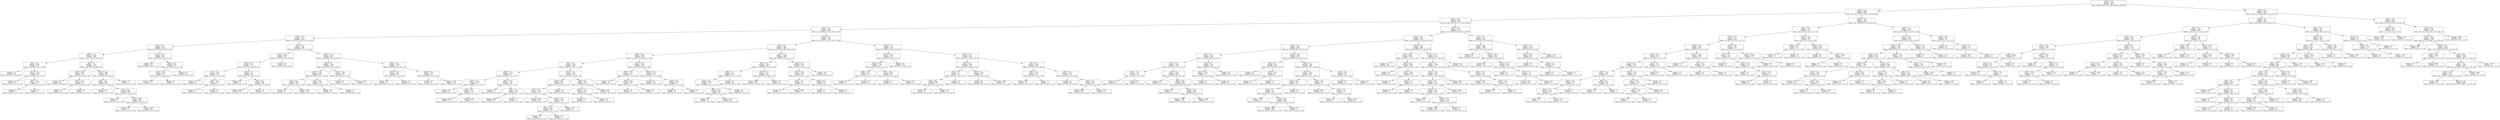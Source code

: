 digraph Tree {
node [shape=box] ;
0 [label="X[14] <= 0.5\nentropy = 3.168\nsamples = 8477\nvalue = [999, 936, 877, 955, 1000, 846, 951, 948, 965]"] ;
1 [label="X[2] <= 0.5\nentropy = 2.989\nsamples = 6307\nvalue = [557, 841, 782, 797, 0, 815, 789, 820, 906]"] ;
0 -> 1 [labeldistance=2.5, labelangle=45, headlabel="True"] ;
2 [label="X[11] <= 0.5\nentropy = 2.804\nsamples = 5377\nvalue = [0, 807, 716, 729, 0, 774, 704, 780, 867]"] ;
1 -> 2 ;
3 [label="X[17] <= 0.5\nentropy = 2.505\nsamples = 3158\nvalue = [0, 554, 318, 0, 0, 677, 297, 551, 761]"] ;
2 -> 3 ;
4 [label="X[23] <= 0.5\nentropy = 2.136\nsamples = 1651\nvalue = [0, 327, 151, 0, 0, 0, 173, 377, 623]"] ;
3 -> 4 ;
5 [label="X[5] <= 0.5\nentropy = 1.542\nsamples = 923\nvalue = [0, 167, 87, 0, 0, 0, 99, 0, 570]"] ;
4 -> 5 ;
6 [label="X[20] <= 0.5\nentropy = 1.068\nsamples = 694\nvalue = [0, 0, 77, 0, 0, 0, 99, 0, 518]"] ;
5 -> 6 ;
7 [label="X[8] <= 0.5\nentropy = 0.366\nsamples = 542\nvalue = [0, 0, 38, 0, 0, 0, 0, 0, 504]"] ;
6 -> 7 ;
8 [label="entropy = 0.0\nsamples = 502\nvalue = [0, 0, 0, 0, 0, 0, 0, 0, 502]"] ;
7 -> 8 ;
9 [label="X[12] <= 0.5\nentropy = 0.286\nsamples = 40\nvalue = [0, 0, 38, 0, 0, 0, 0, 0, 2]"] ;
7 -> 9 ;
10 [label="entropy = 0.0\nsamples = 37\nvalue = [0, 0, 37, 0, 0, 0, 0, 0, 0]"] ;
9 -> 10 ;
11 [label="X[3] <= 0.5\nentropy = 0.918\nsamples = 3\nvalue = [0, 0, 1, 0, 0, 0, 0, 0, 2]"] ;
9 -> 11 ;
12 [label="entropy = 0.0\nsamples = 1\nvalue = [0, 0, 1, 0, 0, 0, 0, 0, 0]"] ;
11 -> 12 ;
13 [label="entropy = 0.0\nsamples = 2\nvalue = [0, 0, 0, 0, 0, 0, 0, 0, 2]"] ;
11 -> 13 ;
14 [label="X[8] <= 0.5\nentropy = 1.223\nsamples = 152\nvalue = [0, 0, 39, 0, 0, 0, 99, 0, 14]"] ;
6 -> 14 ;
15 [label="X[16] <= 0.5\nentropy = 0.655\nsamples = 83\nvalue = [0, 0, 0, 0, 0, 0, 69, 0, 14]"] ;
14 -> 15 ;
16 [label="entropy = 0.0\nsamples = 66\nvalue = [0, 0, 0, 0, 0, 0, 66, 0, 0]"] ;
15 -> 16 ;
17 [label="X[13] <= 0.5\nentropy = 0.672\nsamples = 17\nvalue = [0, 0, 0, 0, 0, 0, 3, 0, 14]"] ;
15 -> 17 ;
18 [label="entropy = 0.0\nsamples = 14\nvalue = [0, 0, 0, 0, 0, 0, 0, 0, 14]"] ;
17 -> 18 ;
19 [label="entropy = 0.0\nsamples = 3\nvalue = [0, 0, 0, 0, 0, 0, 3, 0, 0]"] ;
17 -> 19 ;
20 [label="X[15] <= 0.5\nentropy = 0.988\nsamples = 69\nvalue = [0, 0, 39, 0, 0, 0, 30, 0, 0]"] ;
14 -> 20 ;
21 [label="X[9] <= 0.5\nentropy = 0.984\nsamples = 68\nvalue = [0, 0, 39, 0, 0, 0, 29, 0, 0]"] ;
20 -> 21 ;
22 [label="entropy = 0.0\nsamples = 2\nvalue = [0, 0, 2, 0, 0, 0, 0, 0, 0]"] ;
21 -> 22 ;
23 [label="X[1] <= 0.5\nentropy = 0.989\nsamples = 66\nvalue = [0, 0, 37, 0, 0, 0, 29, 0, 0]"] ;
21 -> 23 ;
24 [label="entropy = 0.0\nsamples = 1\nvalue = [0, 0, 0, 0, 0, 0, 1, 0, 0]"] ;
23 -> 24 ;
25 [label="X[3] <= 0.5\nentropy = 0.986\nsamples = 65\nvalue = [0, 0, 37, 0, 0, 0, 28, 0, 0]"] ;
23 -> 25 ;
26 [label="entropy = 0.0\nsamples = 1\nvalue = [0, 0, 1, 0, 0, 0, 0, 0, 0]"] ;
25 -> 26 ;
27 [label="entropy = 0.989\nsamples = 64\nvalue = [0, 0, 36, 0, 0, 0, 28, 0, 0]"] ;
25 -> 27 ;
28 [label="entropy = 0.0\nsamples = 1\nvalue = [0, 0, 0, 0, 0, 0, 1, 0, 0]"] ;
20 -> 28 ;
29 [label="X[12] <= 0.5\nentropy = 1.015\nsamples = 229\nvalue = [0, 167, 10, 0, 0, 0, 0, 0, 52]"] ;
5 -> 29 ;
30 [label="entropy = 0.0\nsamples = 162\nvalue = [0, 162, 0, 0, 0, 0, 0, 0, 0]"] ;
29 -> 30 ;
31 [label="X[26] <= 0.5\nentropy = 0.973\nsamples = 67\nvalue = [0, 5, 10, 0, 0, 0, 0, 0, 52]"] ;
29 -> 31 ;
32 [label="X[6] <= 0.5\nentropy = 0.918\nsamples = 15\nvalue = [0, 5, 10, 0, 0, 0, 0, 0, 0]"] ;
31 -> 32 ;
33 [label="entropy = 0.779\nsamples = 13\nvalue = [0, 3, 10, 0, 0, 0, 0, 0, 0]"] ;
32 -> 33 ;
34 [label="entropy = 0.0\nsamples = 2\nvalue = [0, 2, 0, 0, 0, 0, 0, 0, 0]"] ;
32 -> 34 ;
35 [label="entropy = 0.0\nsamples = 52\nvalue = [0, 0, 0, 0, 0, 0, 0, 0, 52]"] ;
31 -> 35 ;
36 [label="X[5] <= 0.5\nentropy = 1.891\nsamples = 728\nvalue = [0, 160, 64, 0, 0, 0, 74, 377, 53]"] ;
4 -> 36 ;
37 [label="X[13] <= 0.5\nentropy = 0.799\nsamples = 337\nvalue = [0, 0, 0, 0, 0, 0, 10, 276, 51]"] ;
36 -> 37 ;
38 [label="X[19] <= 0.5\nentropy = 1.337\nsamples = 116\nvalue = [0, 0, 0, 0, 0, 0, 10, 55, 51]"] ;
37 -> 38 ;
39 [label="X[7] <= 0.5\nentropy = 0.863\nsamples = 14\nvalue = [0, 0, 0, 0, 0, 0, 10, 4, 0]"] ;
38 -> 39 ;
40 [label="entropy = 0.0\nsamples = 5\nvalue = [0, 0, 0, 0, 0, 0, 5, 0, 0]"] ;
39 -> 40 ;
41 [label="X[9] <= 0.5\nentropy = 0.991\nsamples = 9\nvalue = [0, 0, 0, 0, 0, 0, 5, 4, 0]"] ;
39 -> 41 ;
42 [label="entropy = 0.0\nsamples = 5\nvalue = [0, 0, 0, 0, 0, 0, 5, 0, 0]"] ;
41 -> 42 ;
43 [label="entropy = 0.0\nsamples = 4\nvalue = [0, 0, 0, 0, 0, 0, 0, 4, 0]"] ;
41 -> 43 ;
44 [label="X[26] <= 0.5\nentropy = 1.0\nsamples = 102\nvalue = [0, 0, 0, 0, 0, 0, 0, 51, 51]"] ;
38 -> 44 ;
45 [label="entropy = 0.0\nsamples = 8\nvalue = [0, 0, 0, 0, 0, 0, 0, 8, 0]"] ;
44 -> 45 ;
46 [label="X[3] <= 0.5\nentropy = 0.995\nsamples = 94\nvalue = [0, 0, 0, 0, 0, 0, 0, 43, 51]"] ;
44 -> 46 ;
47 [label="entropy = 0.991\nsamples = 92\nvalue = [0, 0, 0, 0, 0, 0, 0, 41, 51]"] ;
46 -> 47 ;
48 [label="entropy = 0.0\nsamples = 2\nvalue = [0, 0, 0, 0, 0, 0, 0, 2, 0]"] ;
46 -> 48 ;
49 [label="entropy = 0.0\nsamples = 221\nvalue = [0, 0, 0, 0, 0, 0, 0, 221, 0]"] ;
37 -> 49 ;
50 [label="X[20] <= 0.5\nentropy = 1.926\nsamples = 391\nvalue = [0, 160, 64, 0, 0, 0, 64, 101, 2]"] ;
36 -> 50 ;
51 [label="X[8] <= 0.5\nentropy = 1.189\nsamples = 218\nvalue = [0, 110, 8, 0, 0, 0, 0, 100, 0]"] ;
50 -> 51 ;
52 [label="X[25] <= 0.5\nentropy = 0.999\nsamples = 207\nvalue = [0, 108, 0, 0, 0, 0, 0, 99, 0]"] ;
51 -> 52 ;
53 [label="X[6] <= 0.5\nentropy = 0.993\nsamples = 193\nvalue = [0, 106, 0, 0, 0, 0, 0, 87, 0]"] ;
52 -> 53 ;
54 [label="entropy = 0.0\nsamples = 8\nvalue = [0, 8, 0, 0, 0, 0, 0, 0, 0]"] ;
53 -> 54 ;
55 [label="entropy = 0.997\nsamples = 185\nvalue = [0, 98, 0, 0, 0, 0, 0, 87, 0]"] ;
53 -> 55 ;
56 [label="X[13] <= 0.5\nentropy = 0.592\nsamples = 14\nvalue = [0, 2, 0, 0, 0, 0, 0, 12, 0]"] ;
52 -> 56 ;
57 [label="entropy = 0.0\nsamples = 10\nvalue = [0, 0, 0, 0, 0, 0, 0, 10, 0]"] ;
56 -> 57 ;
58 [label="entropy = 1.0\nsamples = 4\nvalue = [0, 2, 0, 0, 0, 0, 0, 2, 0]"] ;
56 -> 58 ;
59 [label="X[1] <= 0.5\nentropy = 1.096\nsamples = 11\nvalue = [0, 2, 8, 0, 0, 0, 0, 1, 0]"] ;
51 -> 59 ;
60 [label="entropy = 0.0\nsamples = 8\nvalue = [0, 0, 8, 0, 0, 0, 0, 0, 0]"] ;
59 -> 60 ;
61 [label="entropy = 0.918\nsamples = 3\nvalue = [0, 2, 0, 0, 0, 0, 0, 1, 0]"] ;
59 -> 61 ;
62 [label="X[16] <= 0.5\nentropy = 1.692\nsamples = 173\nvalue = [0, 50, 56, 0, 0, 0, 64, 1, 2]"] ;
50 -> 62 ;
63 [label="X[10] <= 0.5\nentropy = 0.208\nsamples = 61\nvalue = [0, 0, 0, 0, 0, 0, 59, 0, 2]"] ;
62 -> 63 ;
64 [label="entropy = 0.0\nsamples = 2\nvalue = [0, 0, 0, 0, 0, 0, 0, 0, 2]"] ;
63 -> 64 ;
65 [label="entropy = 0.0\nsamples = 59\nvalue = [0, 0, 0, 0, 0, 0, 59, 0, 0]"] ;
63 -> 65 ;
66 [label="X[26] <= 0.5\nentropy = 1.28\nsamples = 112\nvalue = [0, 50, 56, 0, 0, 0, 5, 1, 0]"] ;
62 -> 66 ;
67 [label="entropy = 0.0\nsamples = 2\nvalue = [0, 2, 0, 0, 0, 0, 0, 0, 0]"] ;
66 -> 67 ;
68 [label="entropy = 1.282\nsamples = 110\nvalue = [0, 48, 56, 0, 0, 0, 5, 1, 0]"] ;
66 -> 68 ;
69 [label="X[4] <= 0.5\nentropy = 2.254\nsamples = 1507\nvalue = [0, 227, 167, 0, 0, 677, 124, 174, 138]"] ;
3 -> 69 ;
70 [label="X[0] <= 0.5\nentropy = 2.001\nsamples = 1057\nvalue = [0, 227, 58, 0, 0, 518, 106, 13, 135]"] ;
69 -> 70 ;
71 [label="X[8] <= 0.5\nentropy = 2.064\nsamples = 388\nvalue = [0, 49, 10, 0, 0, 93, 101, 1, 134]"] ;
70 -> 71 ;
72 [label="X[3] <= 0.5\nentropy = 1.924\nsamples = 241\nvalue = [0, 49, 0, 0, 0, 85, 77, 1, 29]"] ;
71 -> 72 ;
73 [label="X[6] <= 0.5\nentropy = 1.349\nsamples = 71\nvalue = [0, 49, 0, 0, 0, 4, 11, 0, 7]"] ;
72 -> 73 ;
74 [label="X[21] <= 0.5\nentropy = 0.534\nsamples = 51\nvalue = [0, 46, 0, 0, 0, 0, 4, 0, 1]"] ;
73 -> 74 ;
75 [label="entropy = 0.0\nsamples = 33\nvalue = [0, 33, 0, 0, 0, 0, 0, 0, 0]"] ;
74 -> 75 ;
76 [label="X[18] <= 0.5\nentropy = 1.053\nsamples = 18\nvalue = [0, 13, 0, 0, 0, 0, 4, 0, 1]"] ;
74 -> 76 ;
77 [label="entropy = 0.837\nsamples = 15\nvalue = [0, 11, 0, 0, 0, 0, 4, 0, 0]"] ;
76 -> 77 ;
78 [label="entropy = 0.918\nsamples = 3\nvalue = [0, 2, 0, 0, 0, 0, 0, 0, 1]"] ;
76 -> 78 ;
79 [label="X[24] <= 0.5\nentropy = 1.926\nsamples = 20\nvalue = [0, 3, 0, 0, 0, 4, 7, 0, 6]"] ;
73 -> 79 ;
80 [label="entropy = 0.0\nsamples = 6\nvalue = [0, 0, 0, 0, 0, 0, 0, 0, 6]"] ;
79 -> 80 ;
81 [label="X[9] <= 0.5\nentropy = 1.493\nsamples = 14\nvalue = [0, 3, 0, 0, 0, 4, 7, 0, 0]"] ;
79 -> 81 ;
82 [label="entropy = 0.946\nsamples = 11\nvalue = [0, 0, 0, 0, 0, 4, 7, 0, 0]"] ;
81 -> 82 ;
83 [label="entropy = 0.0\nsamples = 3\nvalue = [0, 3, 0, 0, 0, 0, 0, 0, 0]"] ;
81 -> 83 ;
84 [label="X[23] <= 0.5\nentropy = 1.465\nsamples = 170\nvalue = [0, 0, 0, 0, 0, 81, 66, 1, 22]"] ;
72 -> 84 ;
85 [label="X[24] <= 0.5\nentropy = 0.975\nsamples = 85\nvalue = [0, 0, 0, 0, 0, 61, 2, 0, 22]"] ;
84 -> 85 ;
86 [label="X[20] <= 0.5\nentropy = 1.169\nsamples = 55\nvalue = [0, 0, 0, 0, 0, 31, 2, 0, 22]"] ;
85 -> 86 ;
87 [label="entropy = 0.998\nsamples = 42\nvalue = [0, 0, 0, 0, 0, 22, 0, 0, 20]"] ;
86 -> 87 ;
88 [label="X[13] <= 0.5\nentropy = 1.198\nsamples = 13\nvalue = [0, 0, 0, 0, 0, 9, 2, 0, 2]"] ;
86 -> 88 ;
89 [label="X[6] <= 0.5\nentropy = 0.469\nsamples = 10\nvalue = [0, 0, 0, 0, 0, 9, 1, 0, 0]"] ;
88 -> 89 ;
90 [label="entropy = 0.0\nsamples = 9\nvalue = [0, 0, 0, 0, 0, 9, 0, 0, 0]"] ;
89 -> 90 ;
91 [label="entropy = 0.0\nsamples = 1\nvalue = [0, 0, 0, 0, 0, 0, 1, 0, 0]"] ;
89 -> 91 ;
92 [label="entropy = 0.918\nsamples = 3\nvalue = [0, 0, 0, 0, 0, 0, 1, 0, 2]"] ;
88 -> 92 ;
93 [label="entropy = 0.0\nsamples = 30\nvalue = [0, 0, 0, 0, 0, 30, 0, 0, 0]"] ;
85 -> 93 ;
94 [label="X[6] <= 0.5\nentropy = 0.875\nsamples = 85\nvalue = [0, 0, 0, 0, 0, 20, 64, 1, 0]"] ;
84 -> 94 ;
95 [label="X[20] <= 0.5\nentropy = 0.139\nsamples = 51\nvalue = [0, 0, 0, 0, 0, 0, 50, 1, 0]"] ;
94 -> 95 ;
96 [label="entropy = 0.0\nsamples = 1\nvalue = [0, 0, 0, 0, 0, 0, 0, 1, 0]"] ;
95 -> 96 ;
97 [label="entropy = 0.0\nsamples = 50\nvalue = [0, 0, 0, 0, 0, 0, 50, 0, 0]"] ;
95 -> 97 ;
98 [label="entropy = 0.977\nsamples = 34\nvalue = [0, 0, 0, 0, 0, 20, 14, 0, 0]"] ;
94 -> 98 ;
99 [label="X[13] <= 0.5\nentropy = 1.266\nsamples = 147\nvalue = [0, 0, 10, 0, 0, 8, 24, 0, 105]"] ;
71 -> 99 ;
100 [label="X[22] <= 0.5\nentropy = 1.195\nsamples = 35\nvalue = [0, 0, 4, 0, 0, 7, 24, 0, 0]"] ;
99 -> 100 ;
101 [label="entropy = 0.0\nsamples = 24\nvalue = [0, 0, 0, 0, 0, 0, 24, 0, 0]"] ;
100 -> 101 ;
102 [label="X[19] <= 0.5\nentropy = 0.946\nsamples = 11\nvalue = [0, 0, 4, 0, 0, 7, 0, 0, 0]"] ;
100 -> 102 ;
103 [label="entropy = 0.0\nsamples = 4\nvalue = [0, 0, 4, 0, 0, 0, 0, 0, 0]"] ;
102 -> 103 ;
104 [label="entropy = 0.0\nsamples = 7\nvalue = [0, 0, 0, 0, 0, 7, 0, 0, 0]"] ;
102 -> 104 ;
105 [label="X[24] <= 0.5\nentropy = 0.374\nsamples = 112\nvalue = [0, 0, 6, 0, 0, 1, 0, 0, 105]"] ;
99 -> 105 ;
106 [label="entropy = 0.0\nsamples = 105\nvalue = [0, 0, 0, 0, 0, 0, 0, 0, 105]"] ;
105 -> 106 ;
107 [label="X[20] <= 0.5\nentropy = 0.592\nsamples = 7\nvalue = [0, 0, 6, 0, 0, 1, 0, 0, 0]"] ;
105 -> 107 ;
108 [label="entropy = 0.0\nsamples = 6\nvalue = [0, 0, 6, 0, 0, 0, 0, 0, 0]"] ;
107 -> 108 ;
109 [label="entropy = 0.0\nsamples = 1\nvalue = [0, 0, 0, 0, 0, 1, 0, 0, 0]"] ;
107 -> 109 ;
110 [label="X[7] <= 0.5\nentropy = 1.368\nsamples = 669\nvalue = [0, 178, 48, 0, 0, 425, 5, 12, 1]"] ;
70 -> 110 ;
111 [label="X[20] <= 0.5\nentropy = 1.505\nsamples = 344\nvalue = [0, 178, 48, 0, 0, 113, 0, 5, 0]"] ;
110 -> 111 ;
112 [label="X[9] <= 0.5\nentropy = 0.751\nsamples = 197\nvalue = [0, 169, 20, 0, 0, 3, 0, 5, 0]"] ;
111 -> 112 ;
113 [label="X[25] <= 0.5\nentropy = 0.309\nsamples = 177\nvalue = [0, 169, 0, 0, 0, 3, 0, 5, 0]"] ;
112 -> 113 ;
114 [label="X[23] <= 0.5\nentropy = 0.501\nsamples = 94\nvalue = [0, 86, 0, 0, 0, 3, 0, 5, 0]"] ;
113 -> 114 ;
115 [label="entropy = 0.0\nsamples = 12\nvalue = [0, 12, 0, 0, 0, 0, 0, 0, 0]"] ;
114 -> 115 ;
116 [label="entropy = 0.554\nsamples = 82\nvalue = [0, 74, 0, 0, 0, 3, 0, 5, 0]"] ;
114 -> 116 ;
117 [label="entropy = 0.0\nsamples = 83\nvalue = [0, 83, 0, 0, 0, 0, 0, 0, 0]"] ;
113 -> 117 ;
118 [label="entropy = 0.0\nsamples = 20\nvalue = [0, 0, 20, 0, 0, 0, 0, 0, 0]"] ;
112 -> 118 ;
119 [label="X[12] <= 0.5\nentropy = 1.015\nsamples = 147\nvalue = [0, 9, 28, 0, 0, 110, 0, 0, 0]"] ;
111 -> 119 ;
120 [label="entropy = 0.813\nsamples = 132\nvalue = [0, 9, 13, 0, 0, 110, 0, 0, 0]"] ;
119 -> 120 ;
121 [label="entropy = 0.0\nsamples = 15\nvalue = [0, 0, 15, 0, 0, 0, 0, 0, 0]"] ;
119 -> 121 ;
122 [label="X[18] <= 0.5\nentropy = 0.294\nsamples = 325\nvalue = [0, 0, 0, 0, 0, 312, 5, 7, 1]"] ;
110 -> 122 ;
123 [label="X[12] <= 0.5\nentropy = 1.788\nsamples = 18\nvalue = [0, 0, 0, 0, 0, 5, 5, 7, 1]"] ;
122 -> 123 ;
124 [label="X[23] <= 0.5\nentropy = 1.0\nsamples = 10\nvalue = [0, 0, 0, 0, 0, 5, 5, 0, 0]"] ;
123 -> 124 ;
125 [label="entropy = 0.0\nsamples = 1\nvalue = [0, 0, 0, 0, 0, 0, 1, 0, 0]"] ;
124 -> 125 ;
126 [label="entropy = 0.991\nsamples = 9\nvalue = [0, 0, 0, 0, 0, 5, 4, 0, 0]"] ;
124 -> 126 ;
127 [label="X[26] <= 0.5\nentropy = 0.544\nsamples = 8\nvalue = [0, 0, 0, 0, 0, 0, 0, 7, 1]"] ;
123 -> 127 ;
128 [label="entropy = 0.0\nsamples = 7\nvalue = [0, 0, 0, 0, 0, 0, 0, 7, 0]"] ;
127 -> 128 ;
129 [label="entropy = 0.0\nsamples = 1\nvalue = [0, 0, 0, 0, 0, 0, 0, 0, 1]"] ;
127 -> 129 ;
130 [label="entropy = 0.0\nsamples = 307\nvalue = [0, 0, 0, 0, 0, 307, 0, 0, 0]"] ;
122 -> 130 ;
131 [label="X[23] <= 0.5\nentropy = 1.79\nsamples = 450\nvalue = [0, 0, 109, 0, 0, 159, 18, 161, 3]"] ;
69 -> 131 ;
132 [label="X[13] <= 0.5\nentropy = 0.923\nsamples = 157\nvalue = [0, 0, 12, 0, 0, 129, 13, 0, 3]"] ;
131 -> 132 ;
133 [label="X[25] <= 0.5\nentropy = 1.708\nsamples = 31\nvalue = [0, 0, 12, 0, 0, 3, 13, 0, 3]"] ;
132 -> 133 ;
134 [label="X[8] <= 0.5\nentropy = 0.722\nsamples = 15\nvalue = [0, 0, 12, 0, 0, 0, 0, 0, 3]"] ;
133 -> 134 ;
135 [label="entropy = 0.0\nsamples = 3\nvalue = [0, 0, 0, 0, 0, 0, 0, 0, 3]"] ;
134 -> 135 ;
136 [label="entropy = 0.0\nsamples = 12\nvalue = [0, 0, 12, 0, 0, 0, 0, 0, 0]"] ;
134 -> 136 ;
137 [label="X[6] <= 0.5\nentropy = 0.696\nsamples = 16\nvalue = [0, 0, 0, 0, 0, 3, 13, 0, 0]"] ;
133 -> 137 ;
138 [label="entropy = 0.0\nsamples = 3\nvalue = [0, 0, 0, 0, 0, 3, 0, 0, 0]"] ;
137 -> 138 ;
139 [label="entropy = 0.0\nsamples = 13\nvalue = [0, 0, 0, 0, 0, 0, 13, 0, 0]"] ;
137 -> 139 ;
140 [label="entropy = 0.0\nsamples = 126\nvalue = [0, 0, 0, 0, 0, 126, 0, 0, 0]"] ;
132 -> 140 ;
141 [label="X[13] <= 0.5\nentropy = 1.44\nsamples = 293\nvalue = [0, 0, 97, 0, 0, 30, 5, 161, 0]"] ;
131 -> 141 ;
142 [label="X[8] <= 0.5\nentropy = 1.435\nsamples = 144\nvalue = [0, 0, 92, 0, 0, 24, 5, 23, 0]"] ;
141 -> 142 ;
143 [label="X[7] <= 0.5\nentropy = 1.0\nsamples = 47\nvalue = [0, 0, 0, 0, 0, 24, 0, 23, 0]"] ;
142 -> 143 ;
144 [label="X[0] <= 0.5\nentropy = 0.605\nsamples = 27\nvalue = [0, 0, 0, 0, 0, 4, 0, 23, 0]"] ;
143 -> 144 ;
145 [label="entropy = 0.0\nsamples = 4\nvalue = [0, 0, 0, 0, 0, 4, 0, 0, 0]"] ;
144 -> 145 ;
146 [label="entropy = 0.0\nsamples = 23\nvalue = [0, 0, 0, 0, 0, 0, 0, 23, 0]"] ;
144 -> 146 ;
147 [label="entropy = 0.0\nsamples = 20\nvalue = [0, 0, 0, 0, 0, 20, 0, 0, 0]"] ;
143 -> 147 ;
148 [label="X[0] <= 0.5\nentropy = 0.293\nsamples = 97\nvalue = [0, 0, 92, 0, 0, 0, 5, 0, 0]"] ;
142 -> 148 ;
149 [label="entropy = 0.0\nsamples = 86\nvalue = [0, 0, 86, 0, 0, 0, 0, 0, 0]"] ;
148 -> 149 ;
150 [label="entropy = 0.994\nsamples = 11\nvalue = [0, 0, 6, 0, 0, 0, 5, 0, 0]"] ;
148 -> 150 ;
151 [label="X[9] <= 0.5\nentropy = 0.453\nsamples = 149\nvalue = [0, 0, 5, 0, 0, 6, 0, 138, 0]"] ;
141 -> 151 ;
152 [label="X[8] <= 0.5\nentropy = 0.937\nsamples = 17\nvalue = [0, 0, 0, 0, 0, 6, 0, 11, 0]"] ;
151 -> 152 ;
153 [label="entropy = 0.89\nsamples = 13\nvalue = [0, 0, 0, 0, 0, 4, 0, 9, 0]"] ;
152 -> 153 ;
154 [label="entropy = 1.0\nsamples = 4\nvalue = [0, 0, 0, 0, 0, 2, 0, 2, 0]"] ;
152 -> 154 ;
155 [label="X[8] <= 0.5\nentropy = 0.232\nsamples = 132\nvalue = [0, 0, 5, 0, 0, 0, 0, 127, 0]"] ;
151 -> 155 ;
156 [label="entropy = 0.0\nsamples = 48\nvalue = [0, 0, 0, 0, 0, 0, 0, 48, 0]"] ;
155 -> 156 ;
157 [label="X[0] <= 0.5\nentropy = 0.326\nsamples = 84\nvalue = [0, 0, 5, 0, 0, 0, 0, 79, 0]"] ;
155 -> 157 ;
158 [label="entropy = 0.286\nsamples = 80\nvalue = [0, 0, 4, 0, 0, 0, 0, 76, 0]"] ;
157 -> 158 ;
159 [label="entropy = 0.811\nsamples = 4\nvalue = [0, 0, 1, 0, 0, 0, 0, 3, 0]"] ;
157 -> 159 ;
160 [label="X[6] <= 0.5\nentropy = 2.523\nsamples = 2219\nvalue = [0, 253, 398, 729, 0, 97, 407, 229, 106]"] ;
2 -> 160 ;
161 [label="X[13] <= 0.5\nentropy = 2.485\nsamples = 1674\nvalue = [0, 253, 398, 392, 0, 97, 407, 76, 51]"] ;
160 -> 161 ;
162 [label="X[8] <= 0.5\nentropy = 2.219\nsamples = 991\nvalue = [0, 224, 200, 367, 0, 90, 97, 8, 5]"] ;
161 -> 162 ;
163 [label="X[5] <= 0.5\nentropy = 1.613\nsamples = 404\nvalue = [0, 184, 0, 134, 0, 80, 3, 0, 3]"] ;
162 -> 163 ;
164 [label="X[17] <= 0.5\nentropy = 1.148\nsamples = 203\nvalue = [0, 0, 0, 123, 0, 74, 3, 0, 3]"] ;
163 -> 164 ;
165 [label="X[20] <= 0.5\nentropy = 1.561\nsamples = 8\nvalue = [0, 0, 0, 2, 0, 0, 3, 0, 3]"] ;
164 -> 165 ;
166 [label="entropy = 0.0\nsamples = 3\nvalue = [0, 0, 0, 0, 0, 0, 0, 0, 3]"] ;
165 -> 166 ;
167 [label="entropy = 0.971\nsamples = 5\nvalue = [0, 0, 0, 2, 0, 0, 3, 0, 0]"] ;
165 -> 167 ;
168 [label="X[3] <= 0.5\nentropy = 0.958\nsamples = 195\nvalue = [0, 0, 0, 121, 0, 74, 0, 0, 0]"] ;
164 -> 168 ;
169 [label="entropy = 0.0\nsamples = 31\nvalue = [0, 0, 0, 31, 0, 0, 0, 0, 0]"] ;
168 -> 169 ;
170 [label="X[26] <= 0.5\nentropy = 0.993\nsamples = 164\nvalue = [0, 0, 0, 90, 0, 74, 0, 0, 0]"] ;
168 -> 170 ;
171 [label="entropy = 0.0\nsamples = 2\nvalue = [0, 0, 0, 0, 0, 2, 0, 0, 0]"] ;
170 -> 171 ;
172 [label="X[20] <= 0.5\nentropy = 0.991\nsamples = 162\nvalue = [0, 0, 0, 90, 0, 72, 0, 0, 0]"] ;
170 -> 172 ;
173 [label="entropy = 0.989\nsamples = 135\nvalue = [0, 0, 0, 76, 0, 59, 0, 0, 0]"] ;
172 -> 173 ;
174 [label="entropy = 0.999\nsamples = 27\nvalue = [0, 0, 0, 14, 0, 13, 0, 0, 0]"] ;
172 -> 174 ;
175 [label="X[1] <= 0.5\nentropy = 0.497\nsamples = 201\nvalue = [0, 184, 0, 11, 0, 6, 0, 0, 0]"] ;
163 -> 175 ;
176 [label="X[22] <= 0.5\nentropy = 0.937\nsamples = 17\nvalue = [0, 0, 0, 11, 0, 6, 0, 0, 0]"] ;
175 -> 176 ;
177 [label="entropy = 0.0\nsamples = 6\nvalue = [0, 0, 0, 0, 0, 6, 0, 0, 0]"] ;
176 -> 177 ;
178 [label="entropy = 0.0\nsamples = 11\nvalue = [0, 0, 0, 11, 0, 0, 0, 0, 0]"] ;
176 -> 178 ;
179 [label="entropy = 0.0\nsamples = 184\nvalue = [0, 184, 0, 0, 0, 0, 0, 0, 0]"] ;
175 -> 179 ;
180 [label="X[20] <= 0.5\nentropy = 1.958\nsamples = 587\nvalue = [0, 40, 200, 233, 0, 10, 94, 8, 2]"] ;
162 -> 180 ;
181 [label="X[25] <= 0.5\nentropy = 0.32\nsamples = 106\nvalue = [0, 2, 0, 101, 0, 3, 0, 0, 0]"] ;
180 -> 181 ;
182 [label="entropy = 0.0\nsamples = 101\nvalue = [0, 0, 0, 101, 0, 0, 0, 0, 0]"] ;
181 -> 182 ;
183 [label="X[5] <= 0.5\nentropy = 0.971\nsamples = 5\nvalue = [0, 2, 0, 0, 0, 3, 0, 0, 0]"] ;
181 -> 183 ;
184 [label="entropy = 0.0\nsamples = 3\nvalue = [0, 0, 0, 0, 0, 3, 0, 0, 0]"] ;
183 -> 184 ;
185 [label="entropy = 0.0\nsamples = 2\nvalue = [0, 2, 0, 0, 0, 0, 0, 0, 0]"] ;
183 -> 185 ;
186 [label="X[4] <= 0.5\nentropy = 2.008\nsamples = 481\nvalue = [0, 38, 200, 132, 0, 7, 94, 8, 2]"] ;
180 -> 186 ;
187 [label="X[3] <= 0.5\nentropy = 2.058\nsamples = 447\nvalue = [0, 38, 167, 131, 0, 7, 94, 8, 2]"] ;
186 -> 187 ;
188 [label="X[22] <= 0.5\nentropy = 2.019\nsamples = 412\nvalue = [0, 38, 167, 115, 0, 6, 79, 5, 2]"] ;
187 -> 188 ;
189 [label="X[26] <= 0.5\nentropy = 2.1\nsamples = 360\nvalue = [0, 38, 115, 115, 0, 6, 79, 5, 2]"] ;
188 -> 189 ;
190 [label="entropy = 1.299\nsamples = 8\nvalue = [0, 5, 2, 0, 0, 0, 1, 0, 0]"] ;
189 -> 190 ;
191 [label="X[16] <= 0.5\nentropy = 2.085\nsamples = 352\nvalue = [0, 33, 113, 115, 0, 6, 78, 5, 2]"] ;
189 -> 191 ;
192 [label="entropy = 2.084\nsamples = 349\nvalue = [0, 33, 113, 115, 0, 6, 75, 5, 2]"] ;
191 -> 192 ;
193 [label="entropy = 0.0\nsamples = 3\nvalue = [0, 0, 0, 0, 0, 0, 3, 0, 0]"] ;
191 -> 193 ;
194 [label="entropy = 0.0\nsamples = 52\nvalue = [0, 0, 52, 0, 0, 0, 0, 0, 0]"] ;
188 -> 194 ;
195 [label="X[25] <= 0.5\nentropy = 1.49\nsamples = 35\nvalue = [0, 0, 0, 16, 0, 1, 15, 3, 0]"] ;
187 -> 195 ;
196 [label="entropy = 0.997\nsamples = 30\nvalue = [0, 0, 0, 16, 0, 0, 14, 0, 0]"] ;
195 -> 196 ;
197 [label="X[23] <= 0.5\nentropy = 1.371\nsamples = 5\nvalue = [0, 0, 0, 0, 0, 1, 1, 3, 0]"] ;
195 -> 197 ;
198 [label="entropy = 0.0\nsamples = 1\nvalue = [0, 0, 0, 0, 0, 1, 0, 0, 0]"] ;
197 -> 198 ;
199 [label="entropy = 0.811\nsamples = 4\nvalue = [0, 0, 0, 0, 0, 0, 1, 3, 0]"] ;
197 -> 199 ;
200 [label="X[22] <= 0.5\nentropy = 0.191\nsamples = 34\nvalue = [0, 0, 33, 1, 0, 0, 0, 0, 0]"] ;
186 -> 200 ;
201 [label="entropy = 0.0\nsamples = 33\nvalue = [0, 0, 33, 0, 0, 0, 0, 0, 0]"] ;
200 -> 201 ;
202 [label="entropy = 0.0\nsamples = 1\nvalue = [0, 0, 0, 1, 0, 0, 0, 0, 0]"] ;
200 -> 202 ;
203 [label="X[20] <= 0.5\nentropy = 2.065\nsamples = 683\nvalue = [0, 29, 198, 25, 0, 7, 310, 68, 46]"] ;
161 -> 203 ;
204 [label="X[1] <= 0.5\nentropy = 0.985\nsamples = 186\nvalue = [0, 0, 141, 7, 0, 0, 0, 1, 37]"] ;
203 -> 204 ;
205 [label="entropy = 0.0\nsamples = 140\nvalue = [0, 0, 140, 0, 0, 0, 0, 0, 0]"] ;
204 -> 205 ;
206 [label="X[24] <= 0.5\nentropy = 0.906\nsamples = 46\nvalue = [0, 0, 1, 7, 0, 0, 0, 1, 37]"] ;
204 -> 206 ;
207 [label="entropy = 0.0\nsamples = 37\nvalue = [0, 0, 0, 0, 0, 0, 0, 0, 37]"] ;
206 -> 207 ;
208 [label="X[4] <= 0.5\nentropy = 0.986\nsamples = 9\nvalue = [0, 0, 1, 7, 0, 0, 0, 1, 0]"] ;
206 -> 208 ;
209 [label="entropy = 0.0\nsamples = 7\nvalue = [0, 0, 0, 7, 0, 0, 0, 0, 0]"] ;
208 -> 209 ;
210 [label="X[15] <= 0.5\nentropy = 1.0\nsamples = 2\nvalue = [0, 0, 1, 0, 0, 0, 0, 1, 0]"] ;
208 -> 210 ;
211 [label="entropy = 0.0\nsamples = 1\nvalue = [0, 0, 1, 0, 0, 0, 0, 0, 0]"] ;
210 -> 211 ;
212 [label="entropy = 0.0\nsamples = 1\nvalue = [0, 0, 0, 0, 0, 0, 0, 1, 0]"] ;
210 -> 212 ;
213 [label="X[7] <= 0.5\nentropy = 1.777\nsamples = 497\nvalue = [0, 29, 57, 18, 0, 7, 310, 67, 9]"] ;
203 -> 213 ;
214 [label="X[4] <= 0.5\nentropy = 2.378\nsamples = 279\nvalue = [0, 29, 57, 18, 0, 7, 92, 67, 9]"] ;
213 -> 214 ;
215 [label="X[22] <= 0.5\nentropy = 2.305\nsamples = 235\nvalue = [0, 29, 57, 13, 0, 3, 88, 36, 9]"] ;
214 -> 215 ;
216 [label="X[16] <= 0.5\nentropy = 2.273\nsamples = 209\nvalue = [0, 14, 57, 13, 0, 3, 77, 36, 9]"] ;
215 -> 216 ;
217 [label="X[26] <= 0.5\nentropy = 2.254\nsamples = 201\nvalue = [0, 14, 52, 10, 0, 3, 77, 36, 9]"] ;
216 -> 217 ;
218 [label="entropy = 0.954\nsamples = 8\nvalue = [0, 0, 5, 0, 0, 0, 3, 0, 0]"] ;
217 -> 218 ;
219 [label="X[21] <= 0.5\nentropy = 2.274\nsamples = 193\nvalue = [0, 14, 47, 10, 0, 3, 74, 36, 9]"] ;
217 -> 219 ;
220 [label="entropy = 2.262\nsamples = 192\nvalue = [0, 14, 47, 10, 0, 3, 74, 36, 8]"] ;
219 -> 220 ;
221 [label="entropy = 0.0\nsamples = 1\nvalue = [0, 0, 0, 0, 0, 0, 0, 0, 1]"] ;
219 -> 221 ;
222 [label="entropy = 0.954\nsamples = 8\nvalue = [0, 0, 5, 3, 0, 0, 0, 0, 0]"] ;
216 -> 222 ;
223 [label="entropy = 0.983\nsamples = 26\nvalue = [0, 15, 0, 0, 0, 0, 11, 0, 0]"] ;
215 -> 223 ;
224 [label="X[24] <= 0.5\nentropy = 1.341\nsamples = 44\nvalue = [0, 0, 0, 5, 0, 4, 4, 31, 0]"] ;
214 -> 224 ;
225 [label="entropy = 0.953\nsamples = 38\nvalue = [0, 0, 0, 4, 0, 0, 4, 30, 0]"] ;
224 -> 225 ;
226 [label="X[16] <= 0.5\nentropy = 1.252\nsamples = 6\nvalue = [0, 0, 0, 1, 0, 4, 0, 1, 0]"] ;
224 -> 226 ;
227 [label="entropy = 0.722\nsamples = 5\nvalue = [0, 0, 0, 0, 0, 4, 0, 1, 0]"] ;
226 -> 227 ;
228 [label="entropy = 0.0\nsamples = 1\nvalue = [0, 0, 0, 1, 0, 0, 0, 0, 0]"] ;
226 -> 228 ;
229 [label="entropy = 0.0\nsamples = 218\nvalue = [0, 0, 0, 0, 0, 0, 218, 0, 0]"] ;
213 -> 229 ;
230 [label="X[1] <= 0.5\nentropy = 1.277\nsamples = 545\nvalue = [0, 0, 0, 337, 0, 0, 0, 153, 55]"] ;
160 -> 230 ;
231 [label="X[23] <= 0.5\nentropy = 0.984\nsamples = 265\nvalue = [0, 0, 0, 113, 0, 0, 0, 152, 0]"] ;
230 -> 231 ;
232 [label="entropy = 0.0\nsamples = 81\nvalue = [0, 0, 0, 81, 0, 0, 0, 0, 0]"] ;
231 -> 232 ;
233 [label="X[20] <= 0.5\nentropy = 0.667\nsamples = 184\nvalue = [0, 0, 0, 32, 0, 0, 0, 152, 0]"] ;
231 -> 233 ;
234 [label="entropy = 0.0\nsamples = 125\nvalue = [0, 0, 0, 0, 0, 0, 0, 125, 0]"] ;
233 -> 234 ;
235 [label="X[17] <= 0.5\nentropy = 0.995\nsamples = 59\nvalue = [0, 0, 0, 32, 0, 0, 0, 27, 0]"] ;
233 -> 235 ;
236 [label="entropy = 0.0\nsamples = 5\nvalue = [0, 0, 0, 5, 0, 0, 0, 0, 0]"] ;
235 -> 236 ;
237 [label="X[25] <= 0.5\nentropy = 1.0\nsamples = 54\nvalue = [0, 0, 0, 27, 0, 0, 0, 27, 0]"] ;
235 -> 237 ;
238 [label="entropy = 0.992\nsamples = 49\nvalue = [0, 0, 0, 22, 0, 0, 0, 27, 0]"] ;
237 -> 238 ;
239 [label="entropy = 0.0\nsamples = 5\nvalue = [0, 0, 0, 5, 0, 0, 0, 0, 0]"] ;
237 -> 239 ;
240 [label="X[12] <= 0.5\nentropy = 0.748\nsamples = 280\nvalue = [0, 0, 0, 224, 0, 0, 0, 1, 55]"] ;
230 -> 240 ;
241 [label="X[16] <= 0.5\nentropy = 0.575\nsamples = 62\nvalue = [0, 0, 0, 6, 0, 0, 0, 1, 55]"] ;
240 -> 241 ;
242 [label="entropy = 0.0\nsamples = 55\nvalue = [0, 0, 0, 0, 0, 0, 0, 0, 55]"] ;
241 -> 242 ;
243 [label="X[4] <= 0.5\nentropy = 0.592\nsamples = 7\nvalue = [0, 0, 0, 6, 0, 0, 0, 1, 0]"] ;
241 -> 243 ;
244 [label="entropy = 0.0\nsamples = 6\nvalue = [0, 0, 0, 6, 0, 0, 0, 0, 0]"] ;
243 -> 244 ;
245 [label="entropy = 0.0\nsamples = 1\nvalue = [0, 0, 0, 0, 0, 0, 0, 1, 0]"] ;
243 -> 245 ;
246 [label="entropy = 0.0\nsamples = 218\nvalue = [0, 0, 0, 218, 0, 0, 0, 0, 0]"] ;
240 -> 246 ;
247 [label="X[26] <= 0.5\nentropy = 2.065\nsamples = 930\nvalue = [557, 34, 66, 68, 0, 41, 85, 40, 39]"] ;
1 -> 247 ;
248 [label="X[21] <= 0.5\nentropy = 2.753\nsamples = 207\nvalue = [50, 28, 24, 29, 0, 27, 22, 27, 0]"] ;
247 -> 248 ;
249 [label="X[3] <= 0.5\nentropy = 2.747\nsamples = 148\nvalue = [16, 28, 12, 16, 0, 27, 22, 27, 0]"] ;
248 -> 249 ;
250 [label="X[18] <= 0.5\nentropy = 2.533\nsamples = 103\nvalue = [3, 28, 8, 16, 0, 13, 8, 27, 0]"] ;
249 -> 250 ;
251 [label="X[7] <= 0.5\nentropy = 2.434\nsamples = 79\nvalue = [3, 15, 8, 16, 0, 2, 8, 27, 0]"] ;
250 -> 251 ;
252 [label="X[12] <= 0.5\nentropy = 2.138\nsamples = 64\nvalue = [0, 3, 8, 16, 0, 2, 8, 27, 0]"] ;
251 -> 252 ;
253 [label="X[4] <= 0.5\nentropy = 1.789\nsamples = 31\nvalue = [0, 1, 8, 0, 0, 1, 6, 15, 0]"] ;
252 -> 253 ;
254 [label="X[22] <= 0.5\nentropy = 1.533\nsamples = 15\nvalue = [0, 1, 8, 0, 0, 1, 5, 0, 0]"] ;
253 -> 254 ;
255 [label="X[20] <= 0.5\nentropy = 1.264\nsamples = 14\nvalue = [0, 0, 8, 0, 0, 1, 5, 0, 0]"] ;
254 -> 255 ;
256 [label="entropy = 0.0\nsamples = 2\nvalue = [0, 0, 2, 0, 0, 0, 0, 0, 0]"] ;
255 -> 256 ;
257 [label="entropy = 1.325\nsamples = 12\nvalue = [0, 0, 6, 0, 0, 1, 5, 0, 0]"] ;
255 -> 257 ;
258 [label="entropy = 0.0\nsamples = 1\nvalue = [0, 1, 0, 0, 0, 0, 0, 0, 0]"] ;
254 -> 258 ;
259 [label="X[8] <= 0.5\nentropy = 0.337\nsamples = 16\nvalue = [0, 0, 0, 0, 0, 0, 1, 15, 0]"] ;
253 -> 259 ;
260 [label="entropy = 0.0\nsamples = 14\nvalue = [0, 0, 0, 0, 0, 0, 0, 14, 0]"] ;
259 -> 260 ;
261 [label="entropy = 1.0\nsamples = 2\nvalue = [0, 0, 0, 0, 0, 0, 1, 1, 0]"] ;
259 -> 261 ;
262 [label="X[16] <= 0.5\nentropy = 1.68\nsamples = 33\nvalue = [0, 2, 0, 16, 0, 1, 2, 12, 0]"] ;
252 -> 262 ;
263 [label="X[11] <= 0.5\nentropy = 1.154\nsamples = 21\nvalue = [0, 2, 0, 16, 0, 1, 2, 0, 0]"] ;
262 -> 263 ;
264 [label="X[5] <= 0.5\nentropy = 1.522\nsamples = 5\nvalue = [0, 2, 0, 0, 0, 1, 2, 0, 0]"] ;
263 -> 264 ;
265 [label="entropy = 0.0\nsamples = 1\nvalue = [0, 0, 0, 0, 0, 1, 0, 0, 0]"] ;
264 -> 265 ;
266 [label="entropy = 1.0\nsamples = 4\nvalue = [0, 2, 0, 0, 0, 0, 2, 0, 0]"] ;
264 -> 266 ;
267 [label="entropy = 0.0\nsamples = 16\nvalue = [0, 0, 0, 16, 0, 0, 0, 0, 0]"] ;
263 -> 267 ;
268 [label="entropy = 0.0\nsamples = 12\nvalue = [0, 0, 0, 0, 0, 0, 0, 12, 0]"] ;
262 -> 268 ;
269 [label="X[5] <= 0.5\nentropy = 0.722\nsamples = 15\nvalue = [3, 12, 0, 0, 0, 0, 0, 0, 0]"] ;
251 -> 269 ;
270 [label="entropy = 0.0\nsamples = 3\nvalue = [3, 0, 0, 0, 0, 0, 0, 0, 0]"] ;
269 -> 270 ;
271 [label="entropy = 0.0\nsamples = 12\nvalue = [0, 12, 0, 0, 0, 0, 0, 0, 0]"] ;
269 -> 271 ;
272 [label="X[17] <= 0.5\nentropy = 0.995\nsamples = 24\nvalue = [0, 13, 0, 0, 0, 11, 0, 0, 0]"] ;
250 -> 272 ;
273 [label="entropy = 0.0\nsamples = 11\nvalue = [0, 11, 0, 0, 0, 0, 0, 0, 0]"] ;
272 -> 273 ;
274 [label="X[7] <= 0.5\nentropy = 0.619\nsamples = 13\nvalue = [0, 2, 0, 0, 0, 11, 0, 0, 0]"] ;
272 -> 274 ;
275 [label="entropy = 0.0\nsamples = 11\nvalue = [0, 0, 0, 0, 0, 11, 0, 0, 0]"] ;
274 -> 275 ;
276 [label="entropy = 0.0\nsamples = 2\nvalue = [0, 2, 0, 0, 0, 0, 0, 0, 0]"] ;
274 -> 276 ;
277 [label="X[15] <= 0.5\nentropy = 1.876\nsamples = 45\nvalue = [13, 0, 4, 0, 0, 14, 14, 0, 0]"] ;
249 -> 277 ;
278 [label="X[8] <= 0.5\nentropy = 1.257\nsamples = 20\nvalue = [1, 0, 4, 0, 0, 14, 1, 0, 0]"] ;
277 -> 278 ;
279 [label="entropy = 0.0\nsamples = 14\nvalue = [0, 0, 0, 0, 0, 14, 0, 0, 0]"] ;
278 -> 279 ;
280 [label="X[20] <= 0.5\nentropy = 1.252\nsamples = 6\nvalue = [1, 0, 4, 0, 0, 0, 1, 0, 0]"] ;
278 -> 280 ;
281 [label="entropy = 0.0\nsamples = 1\nvalue = [1, 0, 0, 0, 0, 0, 0, 0, 0]"] ;
280 -> 281 ;
282 [label="X[22] <= 0.5\nentropy = 0.722\nsamples = 5\nvalue = [0, 0, 4, 0, 0, 0, 1, 0, 0]"] ;
280 -> 282 ;
283 [label="entropy = 0.811\nsamples = 4\nvalue = [0, 0, 3, 0, 0, 0, 1, 0, 0]"] ;
282 -> 283 ;
284 [label="entropy = 0.0\nsamples = 1\nvalue = [0, 0, 1, 0, 0, 0, 0, 0, 0]"] ;
282 -> 284 ;
285 [label="X[20] <= 0.5\nentropy = 0.999\nsamples = 25\nvalue = [12, 0, 0, 0, 0, 0, 13, 0, 0]"] ;
277 -> 285 ;
286 [label="entropy = 0.0\nsamples = 12\nvalue = [12, 0, 0, 0, 0, 0, 0, 0, 0]"] ;
285 -> 286 ;
287 [label="entropy = 0.0\nsamples = 13\nvalue = [0, 0, 0, 0, 0, 0, 13, 0, 0]"] ;
285 -> 287 ;
288 [label="X[13] <= 0.5\nentropy = 1.406\nsamples = 59\nvalue = [34, 0, 12, 13, 0, 0, 0, 0, 0]"] ;
248 -> 288 ;
289 [label="X[8] <= 0.5\nentropy = 0.391\nsamples = 13\nvalue = [0, 0, 12, 1, 0, 0, 0, 0, 0]"] ;
288 -> 289 ;
290 [label="entropy = 0.0\nsamples = 1\nvalue = [0, 0, 0, 1, 0, 0, 0, 0, 0]"] ;
289 -> 290 ;
291 [label="entropy = 0.0\nsamples = 12\nvalue = [0, 0, 12, 0, 0, 0, 0, 0, 0]"] ;
289 -> 291 ;
292 [label="X[11] <= 0.5\nentropy = 0.828\nsamples = 46\nvalue = [34, 0, 0, 12, 0, 0, 0, 0, 0]"] ;
288 -> 292 ;
293 [label="entropy = 0.0\nsamples = 29\nvalue = [29, 0, 0, 0, 0, 0, 0, 0, 0]"] ;
292 -> 293 ;
294 [label="X[25] <= 0.5\nentropy = 0.874\nsamples = 17\nvalue = [5, 0, 0, 12, 0, 0, 0, 0, 0]"] ;
292 -> 294 ;
295 [label="entropy = 0.0\nsamples = 12\nvalue = [0, 0, 0, 12, 0, 0, 0, 0, 0]"] ;
294 -> 295 ;
296 [label="entropy = 0.0\nsamples = 5\nvalue = [5, 0, 0, 0, 0, 0, 0, 0, 0]"] ;
294 -> 296 ;
297 [label="X[9] <= 0.5\nentropy = 1.631\nsamples = 723\nvalue = [507, 6, 42, 39, 0, 14, 63, 13, 39]"] ;
247 -> 297 ;
298 [label="X[3] <= 0.5\nentropy = 1.316\nsamples = 638\nvalue = [497, 6, 40, 39, 0, 14, 12, 8, 22]"] ;
297 -> 298 ;
299 [label="X[18] <= 0.5\nentropy = 1.069\nsamples = 592\nvalue = [493, 6, 9, 39, 0, 14, 10, 8, 13]"] ;
298 -> 299 ;
300 [label="X[23] <= 0.5\nentropy = 0.707\nsamples = 536\nvalue = [484, 6, 7, 16, 0, 1, 10, 5, 7]"] ;
299 -> 300 ;
301 [label="X[19] <= 0.5\nentropy = 1.913\nsamples = 56\nvalue = [25, 1, 3, 16, 0, 0, 10, 0, 1]"] ;
300 -> 301 ;
302 [label="X[22] <= 0.5\nentropy = 1.801\nsamples = 40\nvalue = [22, 1, 3, 3, 0, 0, 10, 0, 1]"] ;
301 -> 302 ;
303 [label="entropy = 1.665\nsamples = 31\nvalue = [16, 1, 0, 3, 0, 0, 10, 0, 1]"] ;
302 -> 303 ;
304 [label="X[5] <= 0.5\nentropy = 0.918\nsamples = 9\nvalue = [6, 0, 3, 0, 0, 0, 0, 0, 0]"] ;
302 -> 304 ;
305 [label="entropy = 0.0\nsamples = 1\nvalue = [1, 0, 0, 0, 0, 0, 0, 0, 0]"] ;
304 -> 305 ;
306 [label="entropy = 0.954\nsamples = 8\nvalue = [5, 0, 3, 0, 0, 0, 0, 0, 0]"] ;
304 -> 306 ;
307 [label="X[6] <= 0.5\nentropy = 0.696\nsamples = 16\nvalue = [3, 0, 0, 13, 0, 0, 0, 0, 0]"] ;
301 -> 307 ;
308 [label="entropy = 0.0\nsamples = 13\nvalue = [0, 0, 0, 13, 0, 0, 0, 0, 0]"] ;
307 -> 308 ;
309 [label="entropy = 0.0\nsamples = 3\nvalue = [3, 0, 0, 0, 0, 0, 0, 0, 0]"] ;
307 -> 309 ;
310 [label="X[17] <= 0.5\nentropy = 0.354\nsamples = 480\nvalue = [459, 5, 4, 0, 0, 1, 0, 5, 6]"] ;
300 -> 310 ;
311 [label="X[7] <= 0.5\nentropy = 1.577\nsamples = 14\nvalue = [0, 5, 4, 0, 0, 0, 0, 5, 0]"] ;
310 -> 311 ;
312 [label="X[4] <= 0.5\nentropy = 0.991\nsamples = 9\nvalue = [0, 0, 4, 0, 0, 0, 0, 5, 0]"] ;
311 -> 312 ;
313 [label="entropy = 0.0\nsamples = 4\nvalue = [0, 0, 4, 0, 0, 0, 0, 0, 0]"] ;
312 -> 313 ;
314 [label="entropy = 0.0\nsamples = 5\nvalue = [0, 0, 0, 0, 0, 0, 0, 5, 0]"] ;
312 -> 314 ;
315 [label="entropy = 0.0\nsamples = 5\nvalue = [0, 5, 0, 0, 0, 0, 0, 0, 0]"] ;
311 -> 315 ;
316 [label="X[6] <= 0.5\nentropy = 0.121\nsamples = 466\nvalue = [459, 0, 0, 0, 0, 1, 0, 0, 6]"] ;
310 -> 316 ;
317 [label="entropy = 0.0\nsamples = 457\nvalue = [457, 0, 0, 0, 0, 0, 0, 0, 0]"] ;
316 -> 317 ;
318 [label="entropy = 1.224\nsamples = 9\nvalue = [2, 0, 0, 0, 0, 1, 0, 0, 6]"] ;
316 -> 318 ;
319 [label="X[10] <= 0.5\nentropy = 2.183\nsamples = 56\nvalue = [9, 0, 2, 23, 0, 13, 0, 3, 6]"] ;
299 -> 319 ;
320 [label="X[22] <= 0.5\nentropy = 1.825\nsamples = 43\nvalue = [9, 0, 2, 23, 0, 0, 0, 3, 6]"] ;
319 -> 320 ;
321 [label="entropy = 1.814\nsamples = 42\nvalue = [8, 0, 2, 23, 0, 0, 0, 3, 6]"] ;
320 -> 321 ;
322 [label="entropy = 0.0\nsamples = 1\nvalue = [1, 0, 0, 0, 0, 0, 0, 0, 0]"] ;
320 -> 322 ;
323 [label="entropy = 0.0\nsamples = 13\nvalue = [0, 0, 0, 0, 0, 13, 0, 0, 0]"] ;
319 -> 323 ;
324 [label="X[8] <= 0.5\nentropy = 1.347\nsamples = 46\nvalue = [4, 0, 31, 0, 0, 0, 2, 0, 9]"] ;
298 -> 324 ;
325 [label="entropy = 0.0\nsamples = 5\nvalue = [0, 0, 0, 0, 0, 0, 0, 0, 5]"] ;
324 -> 325 ;
326 [label="entropy = 1.173\nsamples = 41\nvalue = [4, 0, 31, 0, 0, 0, 2, 0, 4]"] ;
324 -> 326 ;
327 [label="X[13] <= 0.5\nentropy = 1.638\nsamples = 85\nvalue = [10, 0, 2, 0, 0, 0, 51, 5, 17]"] ;
297 -> 327 ;
328 [label="entropy = 0.0\nsamples = 13\nvalue = [0, 0, 0, 0, 0, 0, 0, 0, 13]"] ;
327 -> 328 ;
329 [label="X[7] <= 0.5\nentropy = 1.39\nsamples = 72\nvalue = [10, 0, 2, 0, 0, 0, 51, 5, 4]"] ;
327 -> 329 ;
330 [label="entropy = 1.429\nsamples = 69\nvalue = [10, 0, 2, 0, 0, 0, 48, 5, 4]"] ;
329 -> 330 ;
331 [label="entropy = 0.0\nsamples = 3\nvalue = [0, 0, 0, 0, 0, 0, 3, 0, 0]"] ;
329 -> 331 ;
332 [label="X[2] <= 0.5\nentropy = 2.402\nsamples = 2170\nvalue = [442, 95, 95, 158, 1000, 31, 162, 128, 59]"] ;
0 -> 332 [labeldistance=2.5, labelangle=-45, headlabel="False"] ;
333 [label="X[26] <= 0.5\nentropy = 1.923\nsamples = 709\nvalue = [0, 43, 64, 61, 442, 18, 48, 27, 6]"] ;
332 -> 333 ;
334 [label="X[8] <= 0.5\nentropy = 2.679\nsamples = 198\nvalue = [0, 33, 38, 32, 47, 15, 20, 13, 0]"] ;
333 -> 334 ;
335 [label="X[7] <= 0.5\nentropy = 2.348\nsamples = 119\nvalue = [0, 32, 0, 11, 40, 15, 9, 12, 0]"] ;
334 -> 335 ;
336 [label="X[11] <= 0.5\nentropy = 1.663\nsamples = 57\nvalue = [0, 3, 0, 10, 33, 1, 0, 10, 0]"] ;
335 -> 336 ;
337 [label="X[5] <= 0.5\nentropy = 0.949\nsamples = 33\nvalue = [0, 3, 0, 0, 27, 1, 0, 2, 0]"] ;
336 -> 337 ;
338 [label="X[21] <= 0.5\nentropy = 0.25\nsamples = 24\nvalue = [0, 0, 0, 0, 23, 1, 0, 0, 0]"] ;
337 -> 338 ;
339 [label="entropy = 0.0\nsamples = 22\nvalue = [0, 0, 0, 0, 22, 0, 0, 0, 0]"] ;
338 -> 339 ;
340 [label="X[9] <= 0.5\nentropy = 1.0\nsamples = 2\nvalue = [0, 0, 0, 0, 1, 1, 0, 0, 0]"] ;
338 -> 340 ;
341 [label="entropy = 0.0\nsamples = 1\nvalue = [0, 0, 0, 0, 0, 1, 0, 0, 0]"] ;
340 -> 341 ;
342 [label="entropy = 0.0\nsamples = 1\nvalue = [0, 0, 0, 0, 1, 0, 0, 0, 0]"] ;
340 -> 342 ;
343 [label="entropy = 1.53\nsamples = 9\nvalue = [0, 3, 0, 0, 4, 0, 0, 2, 0]"] ;
337 -> 343 ;
344 [label="X[25] <= 0.5\nentropy = 1.555\nsamples = 24\nvalue = [0, 0, 0, 10, 6, 0, 0, 8, 0]"] ;
336 -> 344 ;
345 [label="entropy = 0.0\nsamples = 9\nvalue = [0, 0, 0, 9, 0, 0, 0, 0, 0]"] ;
344 -> 345 ;
346 [label="X[16] <= 0.5\nentropy = 1.273\nsamples = 15\nvalue = [0, 0, 0, 1, 6, 0, 0, 8, 0]"] ;
344 -> 346 ;
347 [label="X[19] <= 0.5\nentropy = 0.722\nsamples = 10\nvalue = [0, 0, 0, 0, 2, 0, 0, 8, 0]"] ;
346 -> 347 ;
348 [label="entropy = 0.0\nsamples = 2\nvalue = [0, 0, 0, 0, 2, 0, 0, 0, 0]"] ;
347 -> 348 ;
349 [label="entropy = 0.0\nsamples = 8\nvalue = [0, 0, 0, 0, 0, 0, 0, 8, 0]"] ;
347 -> 349 ;
350 [label="entropy = 0.722\nsamples = 5\nvalue = [0, 0, 0, 1, 4, 0, 0, 0, 0]"] ;
346 -> 350 ;
351 [label="X[0] <= 0.5\nentropy = 2.013\nsamples = 62\nvalue = [0, 29, 0, 1, 7, 14, 9, 2, 0]"] ;
335 -> 351 ;
352 [label="X[5] <= 0.5\nentropy = 1.239\nsamples = 39\nvalue = [0, 28, 0, 1, 5, 5, 0, 0, 0]"] ;
351 -> 352 ;
353 [label="X[17] <= 0.5\nentropy = 1.361\nsamples = 10\nvalue = [0, 0, 0, 1, 4, 5, 0, 0, 0]"] ;
352 -> 353 ;
354 [label="entropy = 0.0\nsamples = 2\nvalue = [0, 0, 0, 0, 2, 0, 0, 0, 0]"] ;
353 -> 354 ;
355 [label="entropy = 1.299\nsamples = 8\nvalue = [0, 0, 0, 1, 2, 5, 0, 0, 0]"] ;
353 -> 355 ;
356 [label="X[19] <= 0.5\nentropy = 0.216\nsamples = 29\nvalue = [0, 28, 0, 0, 1, 0, 0, 0, 0]"] ;
352 -> 356 ;
357 [label="entropy = 0.0\nsamples = 25\nvalue = [0, 25, 0, 0, 0, 0, 0, 0, 0]"] ;
356 -> 357 ;
358 [label="entropy = 0.811\nsamples = 4\nvalue = [0, 3, 0, 0, 1, 0, 0, 0, 0]"] ;
356 -> 358 ;
359 [label="X[18] <= 0.5\nentropy = 1.869\nsamples = 23\nvalue = [0, 1, 0, 0, 2, 9, 9, 2, 0]"] ;
351 -> 359 ;
360 [label="entropy = 0.0\nsamples = 9\nvalue = [0, 0, 0, 0, 0, 0, 9, 0, 0]"] ;
359 -> 360 ;
361 [label="X[17] <= 0.5\nentropy = 1.484\nsamples = 14\nvalue = [0, 1, 0, 0, 2, 9, 0, 2, 0]"] ;
359 -> 361 ;
362 [label="X[22] <= 0.5\nentropy = 1.522\nsamples = 5\nvalue = [0, 1, 0, 0, 2, 0, 0, 2, 0]"] ;
361 -> 362 ;
363 [label="entropy = 0.918\nsamples = 3\nvalue = [0, 0, 0, 0, 1, 0, 0, 2, 0]"] ;
362 -> 363 ;
364 [label="entropy = 1.0\nsamples = 2\nvalue = [0, 1, 0, 0, 1, 0, 0, 0, 0]"] ;
362 -> 364 ;
365 [label="entropy = 0.0\nsamples = 9\nvalue = [0, 0, 0, 0, 0, 9, 0, 0, 0]"] ;
361 -> 365 ;
366 [label="X[25] <= 0.5\nentropy = 1.881\nsamples = 79\nvalue = [0, 1, 38, 21, 7, 0, 11, 1, 0]"] ;
334 -> 366 ;
367 [label="X[20] <= 0.5\nentropy = 2.01\nsamples = 44\nvalue = [0, 1, 9, 21, 6, 0, 6, 1, 0]"] ;
366 -> 367 ;
368 [label="entropy = 0.0\nsamples = 5\nvalue = [0, 0, 0, 5, 0, 0, 0, 0, 0]"] ;
367 -> 368 ;
369 [label="entropy = 2.117\nsamples = 39\nvalue = [0, 1, 9, 16, 6, 0, 6, 1, 0]"] ;
367 -> 369 ;
370 [label="X[11] <= 0.5\nentropy = 0.772\nsamples = 35\nvalue = [0, 0, 29, 0, 1, 0, 5, 0, 0]"] ;
366 -> 370 ;
371 [label="X[4] <= 0.5\nentropy = 0.267\nsamples = 22\nvalue = [0, 0, 21, 0, 1, 0, 0, 0, 0]"] ;
370 -> 371 ;
372 [label="entropy = 0.0\nsamples = 21\nvalue = [0, 0, 21, 0, 0, 0, 0, 0, 0]"] ;
371 -> 372 ;
373 [label="entropy = 0.0\nsamples = 1\nvalue = [0, 0, 0, 0, 1, 0, 0, 0, 0]"] ;
371 -> 373 ;
374 [label="X[19] <= 0.5\nentropy = 0.961\nsamples = 13\nvalue = [0, 0, 8, 0, 0, 0, 5, 0, 0]"] ;
370 -> 374 ;
375 [label="entropy = 0.0\nsamples = 5\nvalue = [0, 0, 0, 0, 0, 0, 5, 0, 0]"] ;
374 -> 375 ;
376 [label="entropy = 0.0\nsamples = 8\nvalue = [0, 0, 8, 0, 0, 0, 0, 0, 0]"] ;
374 -> 376 ;
377 [label="X[21] <= 0.5\nentropy = 1.342\nsamples = 511\nvalue = [0, 10, 26, 29, 395, 3, 28, 14, 6]"] ;
333 -> 377 ;
378 [label="X[18] <= 0.5\nentropy = 0.951\nsamples = 436\nvalue = [0, 7, 13, 17, 374, 3, 5, 14, 3]"] ;
377 -> 378 ;
379 [label="X[9] <= 0.5\nentropy = 0.708\nsamples = 364\nvalue = [0, 6, 9, 11, 328, 2, 5, 2, 1]"] ;
378 -> 379 ;
380 [label="X[15] <= 0.5\nentropy = 0.527\nsamples = 333\nvalue = [0, 1, 9, 11, 308, 1, 2, 1, 0]"] ;
379 -> 380 ;
381 [label="X[3] <= 0.5\nentropy = 0.418\nsamples = 324\nvalue = [0, 1, 3, 10, 306, 1, 2, 1, 0]"] ;
380 -> 381 ;
382 [label="X[8] <= 0.5\nentropy = 0.326\nsamples = 312\nvalue = [0, 1, 3, 4, 300, 1, 2, 1, 0]"] ;
381 -> 382 ;
383 [label="X[0] <= 0.5\nentropy = 0.829\nsamples = 49\nvalue = [0, 0, 0, 4, 42, 1, 1, 1, 0]"] ;
382 -> 383 ;
384 [label="entropy = 1.122\nsamples = 20\nvalue = [0, 0, 0, 1, 16, 1, 1, 1, 0]"] ;
383 -> 384 ;
385 [label="X[22] <= 0.5\nentropy = 0.48\nsamples = 29\nvalue = [0, 0, 0, 3, 26, 0, 0, 0, 0]"] ;
383 -> 385 ;
386 [label="entropy = 0.0\nsamples = 12\nvalue = [0, 0, 0, 0, 12, 0, 0, 0, 0]"] ;
385 -> 386 ;
387 [label="X[10] <= 0.5\nentropy = 0.672\nsamples = 17\nvalue = [0, 0, 0, 3, 14, 0, 0, 0, 0]"] ;
385 -> 387 ;
388 [label="entropy = 0.75\nsamples = 14\nvalue = [0, 0, 0, 3, 11, 0, 0, 0, 0]"] ;
387 -> 388 ;
389 [label="entropy = 0.0\nsamples = 3\nvalue = [0, 0, 0, 0, 3, 0, 0, 0, 0]"] ;
387 -> 389 ;
390 [label="X[11] <= 0.5\nentropy = 0.162\nsamples = 263\nvalue = [0, 1, 3, 0, 258, 0, 1, 0, 0]"] ;
382 -> 390 ;
391 [label="X[22] <= 0.5\nentropy = 0.605\nsamples = 35\nvalue = [0, 1, 3, 0, 31, 0, 0, 0, 0]"] ;
390 -> 391 ;
392 [label="X[20] <= 0.5\nentropy = 0.267\nsamples = 22\nvalue = [0, 1, 0, 0, 21, 0, 0, 0, 0]"] ;
391 -> 392 ;
393 [label="entropy = 0.503\nsamples = 9\nvalue = [0, 1, 0, 0, 8, 0, 0, 0, 0]"] ;
392 -> 393 ;
394 [label="entropy = 0.0\nsamples = 13\nvalue = [0, 0, 0, 0, 13, 0, 0, 0, 0]"] ;
392 -> 394 ;
395 [label="entropy = 0.779\nsamples = 13\nvalue = [0, 0, 3, 0, 10, 0, 0, 0, 0]"] ;
391 -> 395 ;
396 [label="X[19] <= 0.5\nentropy = 0.041\nsamples = 228\nvalue = [0, 0, 0, 0, 227, 0, 1, 0, 0]"] ;
390 -> 396 ;
397 [label="entropy = 0.047\nsamples = 193\nvalue = [0, 0, 0, 0, 192, 0, 1, 0, 0]"] ;
396 -> 397 ;
398 [label="entropy = 0.0\nsamples = 35\nvalue = [0, 0, 0, 0, 35, 0, 0, 0, 0]"] ;
396 -> 398 ;
399 [label="X[1] <= 0.5\nentropy = 1.0\nsamples = 12\nvalue = [0, 0, 0, 6, 6, 0, 0, 0, 0]"] ;
381 -> 399 ;
400 [label="entropy = 0.0\nsamples = 1\nvalue = [0, 0, 0, 0, 1, 0, 0, 0, 0]"] ;
399 -> 400 ;
401 [label="entropy = 0.994\nsamples = 11\nvalue = [0, 0, 0, 6, 5, 0, 0, 0, 0]"] ;
399 -> 401 ;
402 [label="entropy = 1.224\nsamples = 9\nvalue = [0, 0, 6, 1, 2, 0, 0, 0, 0]"] ;
380 -> 402 ;
403 [label="X[7] <= 0.5\nentropy = 1.638\nsamples = 31\nvalue = [0, 5, 0, 0, 20, 1, 3, 1, 1]"] ;
379 -> 403 ;
404 [label="entropy = 1.741\nsamples = 28\nvalue = [0, 5, 0, 0, 17, 1, 3, 1, 1]"] ;
403 -> 404 ;
405 [label="entropy = 0.0\nsamples = 3\nvalue = [0, 0, 0, 0, 3, 0, 0, 0, 0]"] ;
403 -> 405 ;
406 [label="X[11] <= 0.5\nentropy = 1.689\nsamples = 72\nvalue = [0, 1, 4, 6, 46, 1, 0, 12, 2]"] ;
378 -> 406 ;
407 [label="entropy = 0.0\nsamples = 1\nvalue = [0, 0, 1, 0, 0, 0, 0, 0, 0]"] ;
406 -> 407 ;
408 [label="entropy = 1.652\nsamples = 71\nvalue = [0, 1, 3, 6, 46, 1, 0, 12, 2]"] ;
406 -> 408 ;
409 [label="X[7] <= 0.5\nentropy = 2.27\nsamples = 75\nvalue = [0, 3, 13, 12, 21, 0, 23, 0, 3]"] ;
377 -> 409 ;
410 [label="X[8] <= 0.5\nentropy = 2.112\nsamples = 72\nvalue = [0, 0, 13, 12, 21, 0, 23, 0, 3]"] ;
409 -> 410 ;
411 [label="entropy = 0.0\nsamples = 3\nvalue = [0, 0, 0, 0, 0, 0, 3, 0, 0]"] ;
410 -> 411 ;
412 [label="entropy = 2.129\nsamples = 69\nvalue = [0, 0, 13, 12, 21, 0, 20, 0, 3]"] ;
410 -> 412 ;
413 [label="entropy = 0.0\nsamples = 3\nvalue = [0, 3, 0, 0, 0, 0, 0, 0, 0]"] ;
409 -> 413 ;
414 [label="X[20] <= 0.5\nentropy = 2.389\nsamples = 1461\nvalue = [442, 52, 31, 97, 558, 13, 114, 101, 53]"] ;
332 -> 414 ;
415 [label="X[21] <= 0.5\nentropy = 0.956\nsamples = 114\nvalue = [71, 0, 0, 0, 43, 0, 0, 0, 0]"] ;
414 -> 415 ;
416 [label="entropy = 0.952\nsamples = 113\nvalue = [71, 0, 0, 0, 42, 0, 0, 0, 0]"] ;
415 -> 416 ;
417 [label="entropy = 0.0\nsamples = 1\nvalue = [0, 0, 0, 0, 1, 0, 0, 0, 0]"] ;
415 -> 417 ;
418 [label="X[22] <= 0.5\nentropy = 2.453\nsamples = 1347\nvalue = [371, 52, 31, 97, 515, 13, 114, 101, 53]"] ;
414 -> 418 ;
419 [label="X[11] <= 0.5\nentropy = 2.506\nsamples = 1246\nvalue = [302, 52, 31, 97, 484, 13, 113, 101, 53]"] ;
418 -> 419 ;
420 [label="entropy = 0.867\nsamples = 97\nvalue = [28, 0, 0, 0, 69, 0, 0, 0, 0]"] ;
419 -> 420 ;
421 [label="X[26] <= 0.5\nentropy = 2.583\nsamples = 1149\nvalue = [274, 52, 31, 97, 415, 13, 113, 101, 53]"] ;
419 -> 421 ;
422 [label="X[8] <= 0.5\nentropy = 0.969\nsamples = 55\nvalue = [41, 0, 2, 0, 12, 0, 0, 0, 0]"] ;
421 -> 422 ;
423 [label="entropy = 0.0\nsamples = 2\nvalue = [2, 0, 0, 0, 0, 0, 0, 0, 0]"] ;
422 -> 423 ;
424 [label="entropy = 0.989\nsamples = 53\nvalue = [39, 0, 2, 0, 12, 0, 0, 0, 0]"] ;
422 -> 424 ;
425 [label="X[4] <= 0.5\nentropy = 2.607\nsamples = 1094\nvalue = [233, 52, 29, 97, 403, 13, 113, 101, 53]"] ;
421 -> 425 ;
426 [label="X[7] <= 0.5\nentropy = 2.655\nsamples = 1042\nvalue = [222, 52, 29, 97, 362, 13, 113, 101, 53]"] ;
425 -> 426 ;
427 [label="X[17] <= 0.5\nentropy = 2.673\nsamples = 1013\nvalue = [202, 52, 29, 97, 353, 13, 113, 101, 53]"] ;
426 -> 427 ;
428 [label="entropy = 0.89\nsamples = 13\nvalue = [9, 0, 0, 0, 4, 0, 0, 0, 0]"] ;
427 -> 428 ;
429 [label="entropy = 2.68\nsamples = 1000\nvalue = [193, 52, 29, 97, 349, 13, 113, 101, 53]"] ;
427 -> 429 ;
430 [label="entropy = 0.894\nsamples = 29\nvalue = [20, 0, 0, 0, 9, 0, 0, 0, 0]"] ;
426 -> 430 ;
431 [label="entropy = 0.744\nsamples = 52\nvalue = [11, 0, 0, 0, 41, 0, 0, 0, 0]"] ;
425 -> 431 ;
432 [label="entropy = 0.964\nsamples = 101\nvalue = [69, 0, 0, 0, 31, 0, 1, 0, 0]"] ;
418 -> 432 ;
}